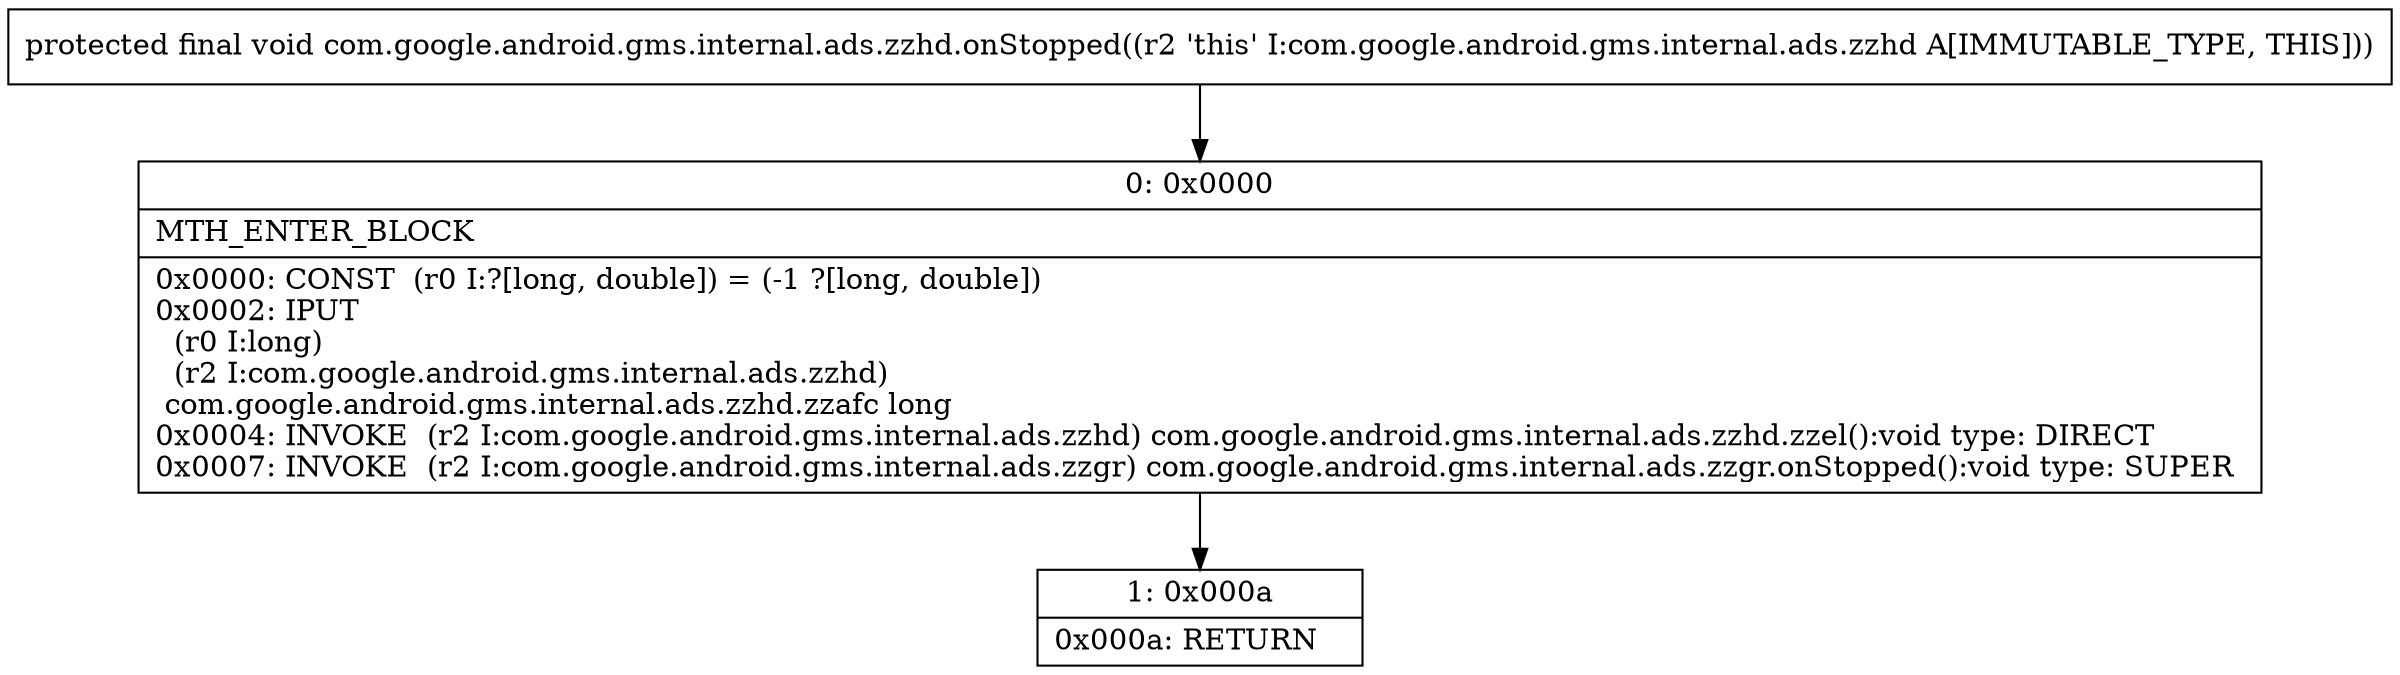 digraph "CFG forcom.google.android.gms.internal.ads.zzhd.onStopped()V" {
Node_0 [shape=record,label="{0\:\ 0x0000|MTH_ENTER_BLOCK\l|0x0000: CONST  (r0 I:?[long, double]) = (\-1 ?[long, double]) \l0x0002: IPUT  \l  (r0 I:long)\l  (r2 I:com.google.android.gms.internal.ads.zzhd)\l com.google.android.gms.internal.ads.zzhd.zzafc long \l0x0004: INVOKE  (r2 I:com.google.android.gms.internal.ads.zzhd) com.google.android.gms.internal.ads.zzhd.zzel():void type: DIRECT \l0x0007: INVOKE  (r2 I:com.google.android.gms.internal.ads.zzgr) com.google.android.gms.internal.ads.zzgr.onStopped():void type: SUPER \l}"];
Node_1 [shape=record,label="{1\:\ 0x000a|0x000a: RETURN   \l}"];
MethodNode[shape=record,label="{protected final void com.google.android.gms.internal.ads.zzhd.onStopped((r2 'this' I:com.google.android.gms.internal.ads.zzhd A[IMMUTABLE_TYPE, THIS])) }"];
MethodNode -> Node_0;
Node_0 -> Node_1;
}

